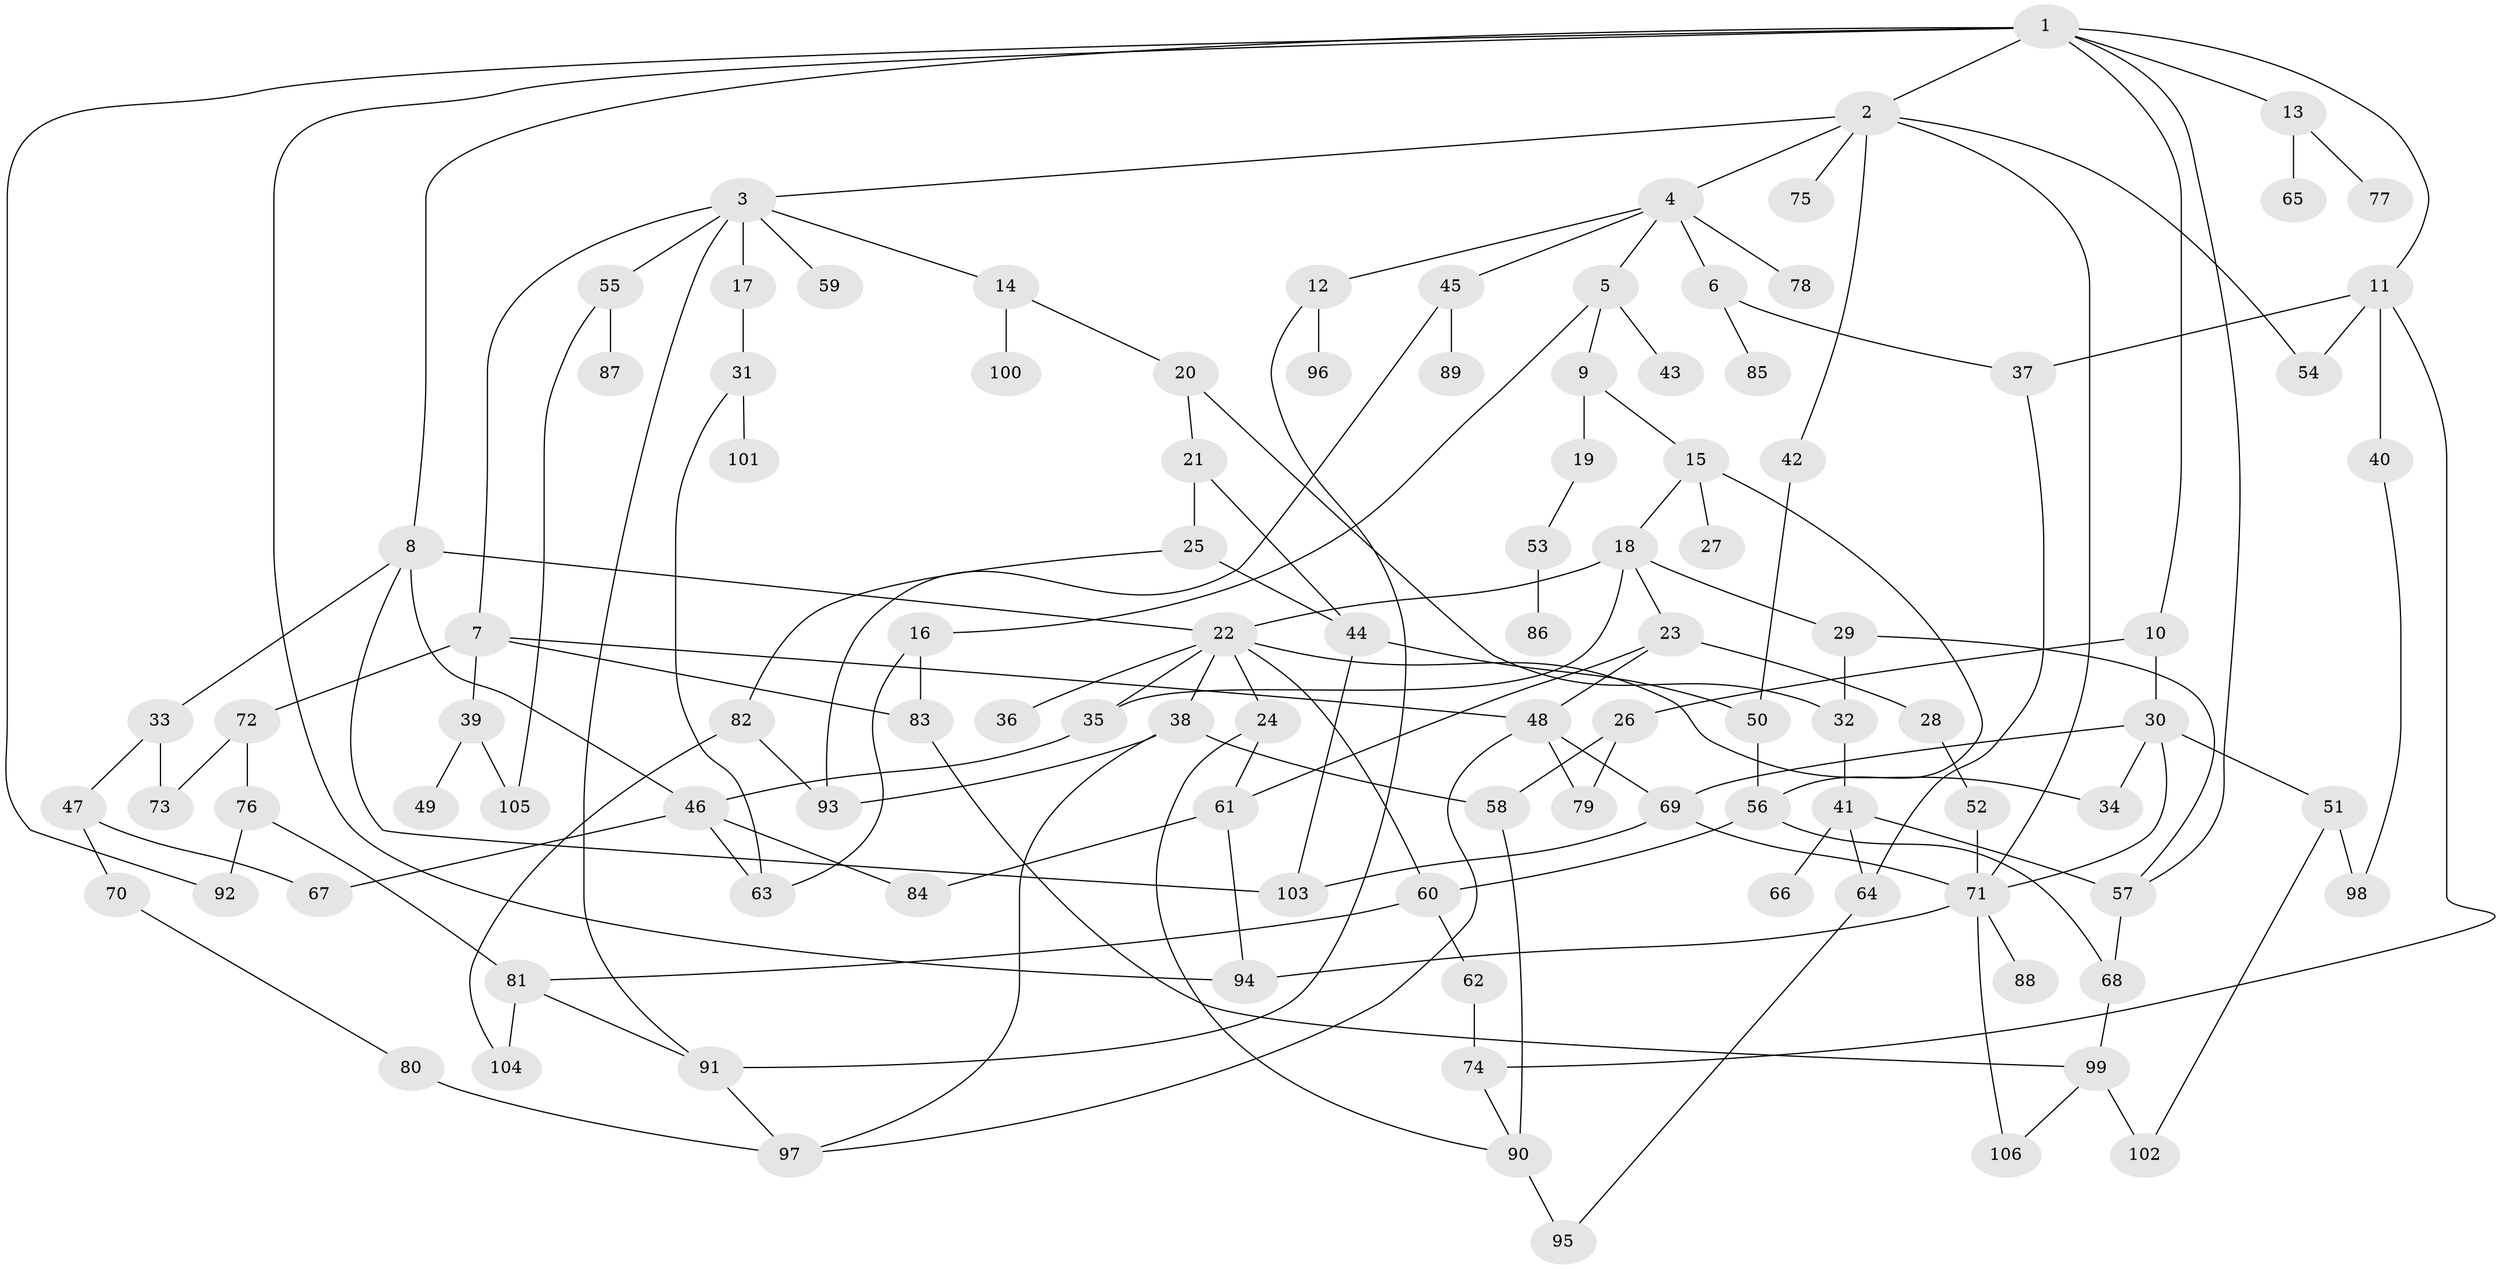 // coarse degree distribution, {10: 0.047619047619047616, 7: 0.07142857142857142, 6: 0.047619047619047616, 15: 0.023809523809523808, 11: 0.023809523809523808, 5: 0.11904761904761904, 2: 0.21428571428571427, 3: 0.11904761904761904, 1: 0.21428571428571427, 4: 0.11904761904761904}
// Generated by graph-tools (version 1.1) at 2025/16/03/04/25 18:16:56]
// undirected, 106 vertices, 157 edges
graph export_dot {
graph [start="1"]
  node [color=gray90,style=filled];
  1;
  2;
  3;
  4;
  5;
  6;
  7;
  8;
  9;
  10;
  11;
  12;
  13;
  14;
  15;
  16;
  17;
  18;
  19;
  20;
  21;
  22;
  23;
  24;
  25;
  26;
  27;
  28;
  29;
  30;
  31;
  32;
  33;
  34;
  35;
  36;
  37;
  38;
  39;
  40;
  41;
  42;
  43;
  44;
  45;
  46;
  47;
  48;
  49;
  50;
  51;
  52;
  53;
  54;
  55;
  56;
  57;
  58;
  59;
  60;
  61;
  62;
  63;
  64;
  65;
  66;
  67;
  68;
  69;
  70;
  71;
  72;
  73;
  74;
  75;
  76;
  77;
  78;
  79;
  80;
  81;
  82;
  83;
  84;
  85;
  86;
  87;
  88;
  89;
  90;
  91;
  92;
  93;
  94;
  95;
  96;
  97;
  98;
  99;
  100;
  101;
  102;
  103;
  104;
  105;
  106;
  1 -- 2;
  1 -- 8;
  1 -- 10;
  1 -- 11;
  1 -- 13;
  1 -- 94;
  1 -- 57;
  1 -- 92;
  2 -- 3;
  2 -- 4;
  2 -- 42;
  2 -- 75;
  2 -- 54;
  2 -- 71;
  3 -- 7;
  3 -- 14;
  3 -- 17;
  3 -- 55;
  3 -- 59;
  3 -- 91;
  4 -- 5;
  4 -- 6;
  4 -- 12;
  4 -- 45;
  4 -- 78;
  5 -- 9;
  5 -- 16;
  5 -- 43;
  6 -- 85;
  6 -- 37;
  7 -- 39;
  7 -- 48;
  7 -- 72;
  7 -- 83;
  8 -- 22;
  8 -- 33;
  8 -- 103;
  8 -- 46;
  9 -- 15;
  9 -- 19;
  10 -- 26;
  10 -- 30;
  11 -- 37;
  11 -- 40;
  11 -- 54;
  11 -- 74;
  12 -- 96;
  12 -- 91;
  13 -- 65;
  13 -- 77;
  14 -- 20;
  14 -- 100;
  15 -- 18;
  15 -- 27;
  15 -- 56;
  16 -- 83;
  16 -- 63;
  17 -- 31;
  18 -- 23;
  18 -- 29;
  18 -- 35;
  18 -- 22;
  19 -- 53;
  20 -- 21;
  20 -- 32;
  21 -- 25;
  21 -- 44;
  22 -- 24;
  22 -- 36;
  22 -- 38;
  22 -- 35;
  22 -- 34;
  22 -- 60;
  23 -- 28;
  23 -- 61;
  23 -- 48;
  24 -- 61;
  24 -- 90;
  25 -- 82;
  25 -- 44;
  26 -- 79;
  26 -- 58;
  28 -- 52;
  29 -- 32;
  29 -- 57;
  30 -- 34;
  30 -- 51;
  30 -- 69;
  30 -- 71;
  31 -- 63;
  31 -- 101;
  32 -- 41;
  33 -- 47;
  33 -- 73;
  35 -- 46;
  37 -- 64;
  38 -- 58;
  38 -- 93;
  38 -- 97;
  39 -- 49;
  39 -- 105;
  40 -- 98;
  41 -- 66;
  41 -- 64;
  41 -- 57;
  42 -- 50;
  44 -- 50;
  44 -- 103;
  45 -- 89;
  45 -- 93;
  46 -- 84;
  46 -- 63;
  46 -- 67;
  47 -- 67;
  47 -- 70;
  48 -- 97;
  48 -- 69;
  48 -- 79;
  50 -- 56;
  51 -- 98;
  51 -- 102;
  52 -- 71;
  53 -- 86;
  55 -- 87;
  55 -- 105;
  56 -- 60;
  56 -- 68;
  57 -- 68;
  58 -- 90;
  60 -- 62;
  60 -- 81;
  61 -- 84;
  61 -- 94;
  62 -- 74;
  64 -- 95;
  68 -- 99;
  69 -- 71;
  69 -- 103;
  70 -- 80;
  71 -- 88;
  71 -- 106;
  71 -- 94;
  72 -- 73;
  72 -- 76;
  74 -- 90;
  76 -- 92;
  76 -- 81;
  80 -- 97;
  81 -- 91;
  81 -- 104;
  82 -- 93;
  82 -- 104;
  83 -- 99;
  90 -- 95;
  91 -- 97;
  99 -- 106;
  99 -- 102;
}
